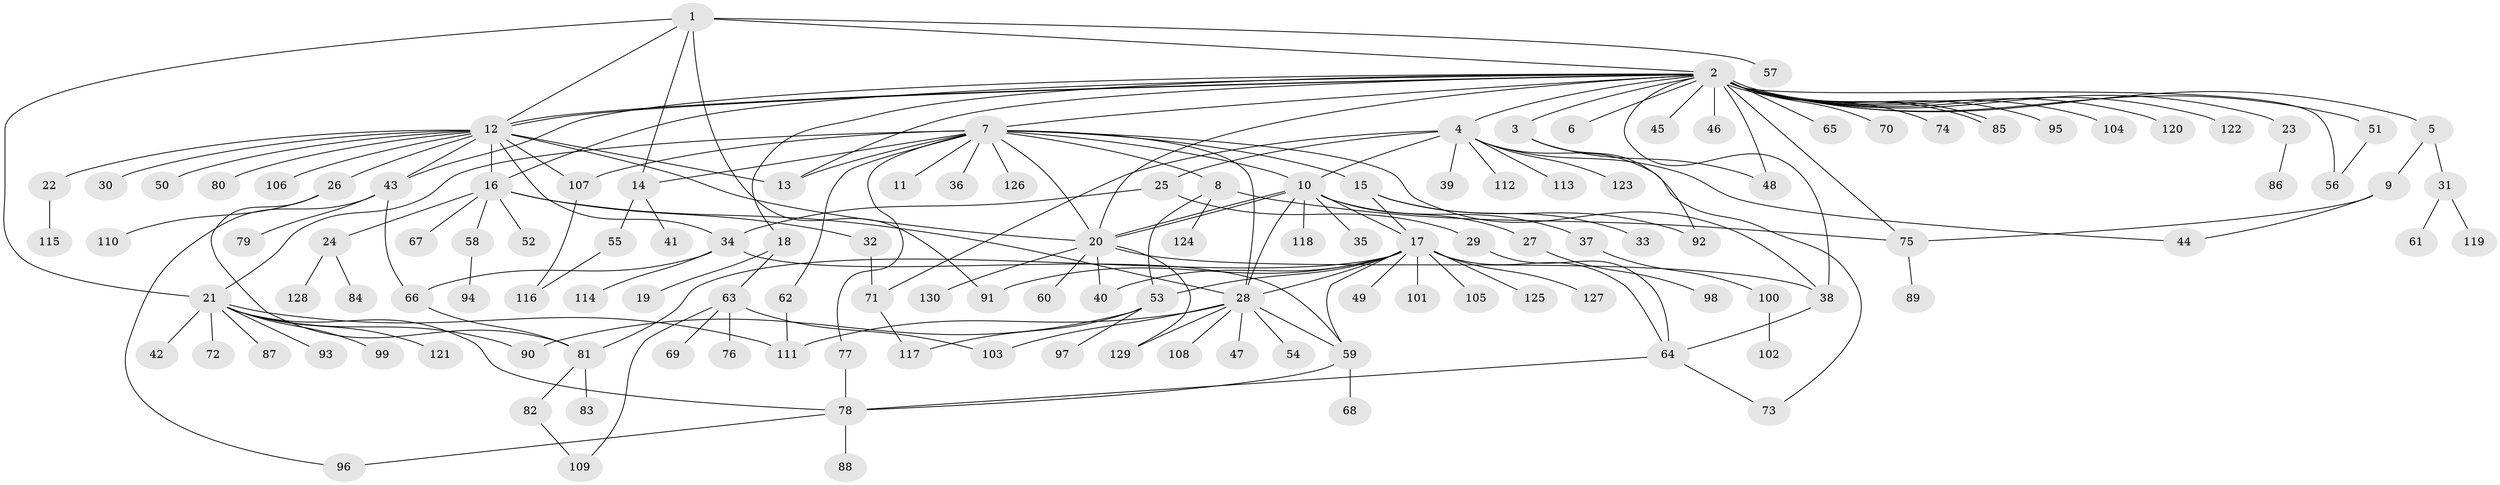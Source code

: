 // Generated by graph-tools (version 1.1) at 2025/48/03/09/25 04:48:27]
// undirected, 130 vertices, 181 edges
graph export_dot {
graph [start="1"]
  node [color=gray90,style=filled];
  1;
  2;
  3;
  4;
  5;
  6;
  7;
  8;
  9;
  10;
  11;
  12;
  13;
  14;
  15;
  16;
  17;
  18;
  19;
  20;
  21;
  22;
  23;
  24;
  25;
  26;
  27;
  28;
  29;
  30;
  31;
  32;
  33;
  34;
  35;
  36;
  37;
  38;
  39;
  40;
  41;
  42;
  43;
  44;
  45;
  46;
  47;
  48;
  49;
  50;
  51;
  52;
  53;
  54;
  55;
  56;
  57;
  58;
  59;
  60;
  61;
  62;
  63;
  64;
  65;
  66;
  67;
  68;
  69;
  70;
  71;
  72;
  73;
  74;
  75;
  76;
  77;
  78;
  79;
  80;
  81;
  82;
  83;
  84;
  85;
  86;
  87;
  88;
  89;
  90;
  91;
  92;
  93;
  94;
  95;
  96;
  97;
  98;
  99;
  100;
  101;
  102;
  103;
  104;
  105;
  106;
  107;
  108;
  109;
  110;
  111;
  112;
  113;
  114;
  115;
  116;
  117;
  118;
  119;
  120;
  121;
  122;
  123;
  124;
  125;
  126;
  127;
  128;
  129;
  130;
  1 -- 2;
  1 -- 12;
  1 -- 14;
  1 -- 21;
  1 -- 57;
  1 -- 91;
  2 -- 3;
  2 -- 4;
  2 -- 5;
  2 -- 6;
  2 -- 7;
  2 -- 12;
  2 -- 12;
  2 -- 13;
  2 -- 16;
  2 -- 18;
  2 -- 20;
  2 -- 23;
  2 -- 38;
  2 -- 43;
  2 -- 45;
  2 -- 46;
  2 -- 48;
  2 -- 51;
  2 -- 56;
  2 -- 65;
  2 -- 70;
  2 -- 74;
  2 -- 75;
  2 -- 85;
  2 -- 85;
  2 -- 95;
  2 -- 104;
  2 -- 120;
  2 -- 122;
  3 -- 48;
  3 -- 92;
  4 -- 10;
  4 -- 25;
  4 -- 39;
  4 -- 44;
  4 -- 71;
  4 -- 73;
  4 -- 112;
  4 -- 113;
  4 -- 123;
  5 -- 9;
  5 -- 31;
  7 -- 8;
  7 -- 10;
  7 -- 11;
  7 -- 13;
  7 -- 14;
  7 -- 15;
  7 -- 20;
  7 -- 21;
  7 -- 28;
  7 -- 36;
  7 -- 38;
  7 -- 62;
  7 -- 77;
  7 -- 107;
  7 -- 126;
  8 -- 53;
  8 -- 75;
  8 -- 124;
  9 -- 44;
  9 -- 75;
  10 -- 17;
  10 -- 20;
  10 -- 20;
  10 -- 27;
  10 -- 28;
  10 -- 35;
  10 -- 37;
  10 -- 118;
  12 -- 13;
  12 -- 16;
  12 -- 20;
  12 -- 22;
  12 -- 26;
  12 -- 30;
  12 -- 34;
  12 -- 43;
  12 -- 50;
  12 -- 80;
  12 -- 106;
  12 -- 107;
  14 -- 41;
  14 -- 55;
  15 -- 17;
  15 -- 33;
  15 -- 92;
  16 -- 24;
  16 -- 28;
  16 -- 32;
  16 -- 52;
  16 -- 58;
  16 -- 67;
  17 -- 28;
  17 -- 40;
  17 -- 49;
  17 -- 53;
  17 -- 59;
  17 -- 64;
  17 -- 81;
  17 -- 91;
  17 -- 101;
  17 -- 105;
  17 -- 125;
  17 -- 127;
  18 -- 19;
  18 -- 63;
  20 -- 38;
  20 -- 40;
  20 -- 60;
  20 -- 129;
  20 -- 130;
  21 -- 42;
  21 -- 72;
  21 -- 78;
  21 -- 87;
  21 -- 90;
  21 -- 93;
  21 -- 99;
  21 -- 111;
  21 -- 121;
  22 -- 115;
  23 -- 86;
  24 -- 84;
  24 -- 128;
  25 -- 29;
  25 -- 34;
  26 -- 81;
  26 -- 110;
  27 -- 98;
  28 -- 47;
  28 -- 54;
  28 -- 59;
  28 -- 103;
  28 -- 108;
  28 -- 111;
  28 -- 129;
  29 -- 64;
  31 -- 61;
  31 -- 119;
  32 -- 71;
  34 -- 59;
  34 -- 66;
  34 -- 114;
  37 -- 100;
  38 -- 64;
  43 -- 66;
  43 -- 79;
  43 -- 96;
  51 -- 56;
  53 -- 90;
  53 -- 97;
  53 -- 117;
  55 -- 116;
  58 -- 94;
  59 -- 68;
  59 -- 78;
  62 -- 111;
  63 -- 69;
  63 -- 76;
  63 -- 103;
  63 -- 109;
  64 -- 73;
  64 -- 78;
  66 -- 81;
  71 -- 117;
  75 -- 89;
  77 -- 78;
  78 -- 88;
  78 -- 96;
  81 -- 82;
  81 -- 83;
  82 -- 109;
  100 -- 102;
  107 -- 116;
}
